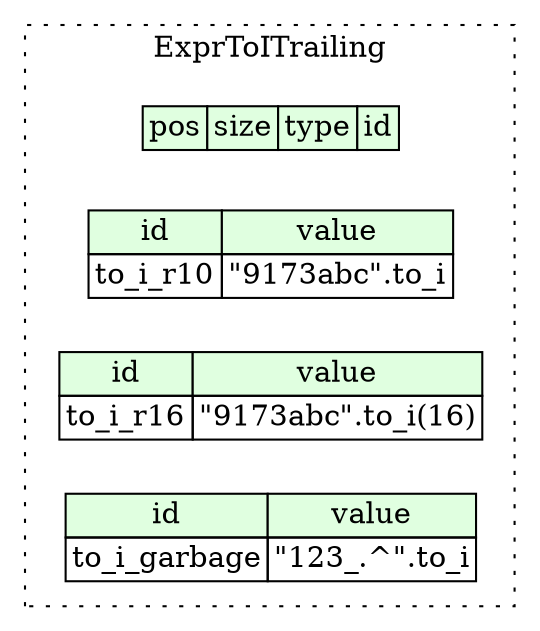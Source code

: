 digraph {
	rankdir=LR;
	node [shape=plaintext];
	subgraph cluster__expr_to_i_trailing {
		label="ExprToITrailing";
		graph[style=dotted];

		expr_to_i_trailing__seq [label=<<TABLE BORDER="0" CELLBORDER="1" CELLSPACING="0">
			<TR><TD BGCOLOR="#E0FFE0">pos</TD><TD BGCOLOR="#E0FFE0">size</TD><TD BGCOLOR="#E0FFE0">type</TD><TD BGCOLOR="#E0FFE0">id</TD></TR>
		</TABLE>>];
		expr_to_i_trailing__inst__to_i_r10 [label=<<TABLE BORDER="0" CELLBORDER="1" CELLSPACING="0">
			<TR><TD BGCOLOR="#E0FFE0">id</TD><TD BGCOLOR="#E0FFE0">value</TD></TR>
			<TR><TD>to_i_r10</TD><TD>&quot;9173abc&quot;.to_i</TD></TR>
		</TABLE>>];
		expr_to_i_trailing__inst__to_i_r16 [label=<<TABLE BORDER="0" CELLBORDER="1" CELLSPACING="0">
			<TR><TD BGCOLOR="#E0FFE0">id</TD><TD BGCOLOR="#E0FFE0">value</TD></TR>
			<TR><TD>to_i_r16</TD><TD>&quot;9173abc&quot;.to_i(16)</TD></TR>
		</TABLE>>];
		expr_to_i_trailing__inst__to_i_garbage [label=<<TABLE BORDER="0" CELLBORDER="1" CELLSPACING="0">
			<TR><TD BGCOLOR="#E0FFE0">id</TD><TD BGCOLOR="#E0FFE0">value</TD></TR>
			<TR><TD>to_i_garbage</TD><TD>&quot;123_.^&quot;.to_i</TD></TR>
		</TABLE>>];
	}
}

